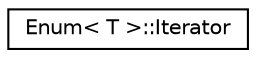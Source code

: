 digraph "Graphical Class Hierarchy"
{
  edge [fontname="Helvetica",fontsize="10",labelfontname="Helvetica",labelfontsize="10"];
  node [fontname="Helvetica",fontsize="10",shape=record];
  rankdir="LR";
  Node0 [label="Enum\< T \>::Iterator",height=0.2,width=0.4,color="black", fillcolor="white", style="filled",URL="$classEnum_1_1Iterator.html"];
}

